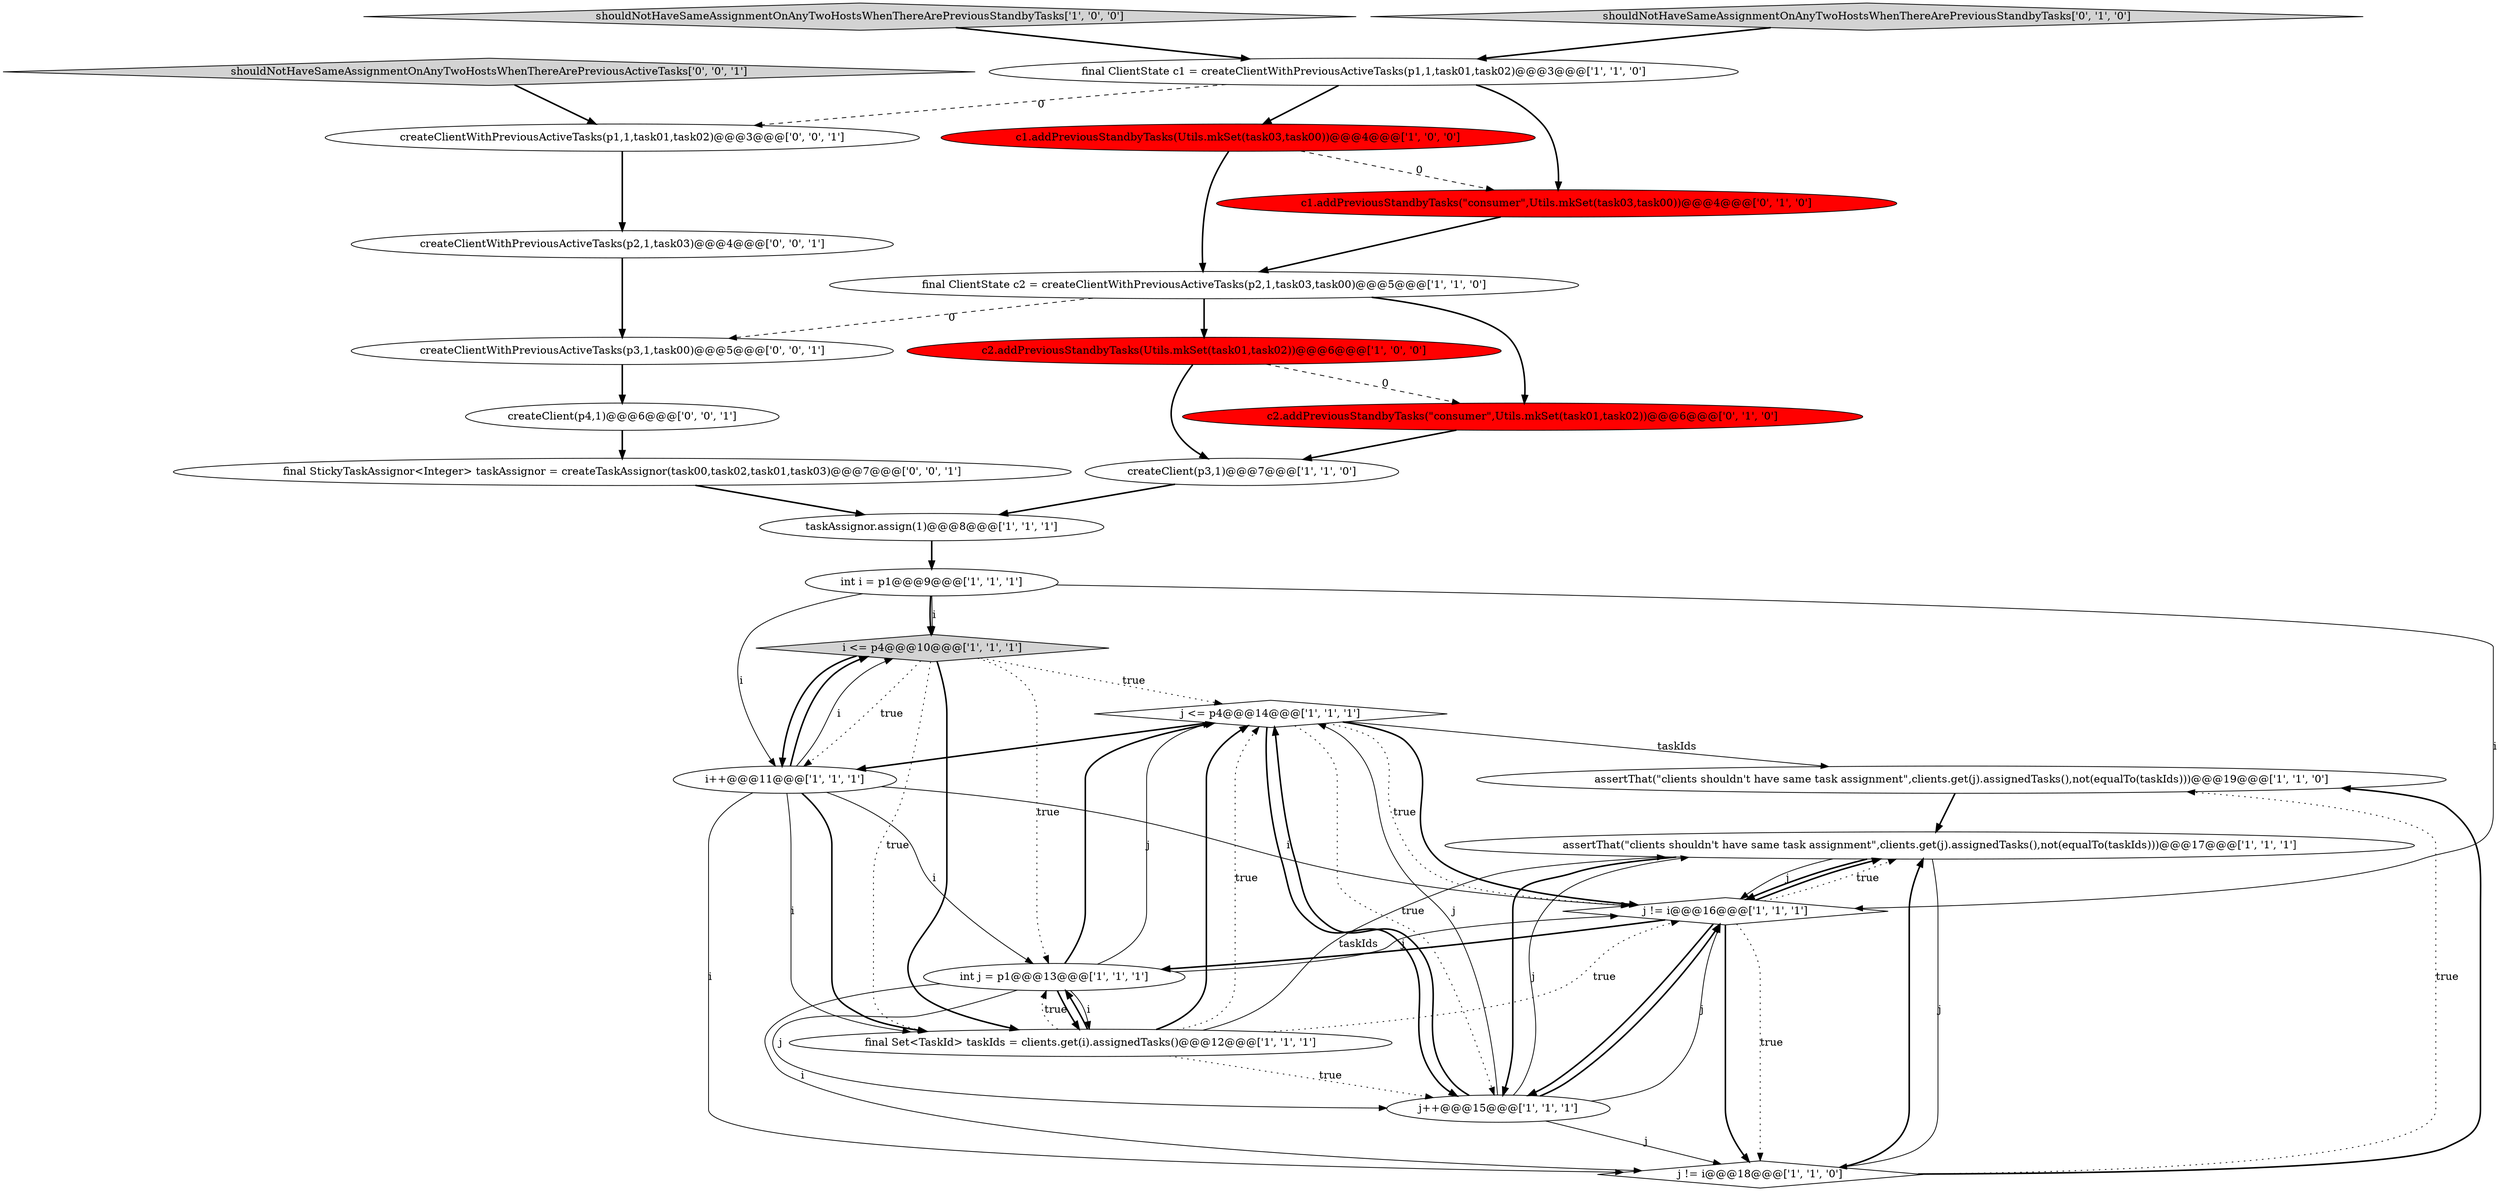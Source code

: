 digraph {
0 [style = filled, label = "final ClientState c2 = createClientWithPreviousActiveTasks(p2,1,task03,task00)@@@5@@@['1', '1', '0']", fillcolor = white, shape = ellipse image = "AAA0AAABBB1BBB"];
7 [style = filled, label = "int i = p1@@@9@@@['1', '1', '1']", fillcolor = white, shape = ellipse image = "AAA0AAABBB1BBB"];
11 [style = filled, label = "assertThat(\"clients shouldn't have same task assignment\",clients.get(j).assignedTasks(),not(equalTo(taskIds)))@@@19@@@['1', '1', '0']", fillcolor = white, shape = ellipse image = "AAA0AAABBB1BBB"];
8 [style = filled, label = "c1.addPreviousStandbyTasks(Utils.mkSet(task03,task00))@@@4@@@['1', '0', '0']", fillcolor = red, shape = ellipse image = "AAA1AAABBB1BBB"];
14 [style = filled, label = "c2.addPreviousStandbyTasks(Utils.mkSet(task01,task02))@@@6@@@['1', '0', '0']", fillcolor = red, shape = ellipse image = "AAA1AAABBB1BBB"];
17 [style = filled, label = "assertThat(\"clients shouldn't have same task assignment\",clients.get(j).assignedTasks(),not(equalTo(taskIds)))@@@17@@@['1', '1', '1']", fillcolor = white, shape = ellipse image = "AAA0AAABBB1BBB"];
5 [style = filled, label = "shouldNotHaveSameAssignmentOnAnyTwoHostsWhenThereArePreviousStandbyTasks['1', '0', '0']", fillcolor = lightgray, shape = diamond image = "AAA0AAABBB1BBB"];
16 [style = filled, label = "final ClientState c1 = createClientWithPreviousActiveTasks(p1,1,task01,task02)@@@3@@@['1', '1', '0']", fillcolor = white, shape = ellipse image = "AAA0AAABBB1BBB"];
24 [style = filled, label = "shouldNotHaveSameAssignmentOnAnyTwoHostsWhenThereArePreviousActiveTasks['0', '0', '1']", fillcolor = lightgray, shape = diamond image = "AAA0AAABBB3BBB"];
1 [style = filled, label = "i <= p4@@@10@@@['1', '1', '1']", fillcolor = lightgray, shape = diamond image = "AAA0AAABBB1BBB"];
9 [style = filled, label = "j <= p4@@@14@@@['1', '1', '1']", fillcolor = white, shape = diamond image = "AAA0AAABBB1BBB"];
18 [style = filled, label = "c1.addPreviousStandbyTasks(\"consumer\",Utils.mkSet(task03,task00))@@@4@@@['0', '1', '0']", fillcolor = red, shape = ellipse image = "AAA1AAABBB2BBB"];
4 [style = filled, label = "i++@@@11@@@['1', '1', '1']", fillcolor = white, shape = ellipse image = "AAA0AAABBB1BBB"];
10 [style = filled, label = "createClient(p3,1)@@@7@@@['1', '1', '0']", fillcolor = white, shape = ellipse image = "AAA0AAABBB1BBB"];
19 [style = filled, label = "shouldNotHaveSameAssignmentOnAnyTwoHostsWhenThereArePreviousStandbyTasks['0', '1', '0']", fillcolor = lightgray, shape = diamond image = "AAA0AAABBB2BBB"];
6 [style = filled, label = "int j = p1@@@13@@@['1', '1', '1']", fillcolor = white, shape = ellipse image = "AAA0AAABBB1BBB"];
25 [style = filled, label = "createClientWithPreviousActiveTasks(p2,1,task03)@@@4@@@['0', '0', '1']", fillcolor = white, shape = ellipse image = "AAA0AAABBB3BBB"];
23 [style = filled, label = "final StickyTaskAssignor<Integer> taskAssignor = createTaskAssignor(task00,task02,task01,task03)@@@7@@@['0', '0', '1']", fillcolor = white, shape = ellipse image = "AAA0AAABBB3BBB"];
26 [style = filled, label = "createClientWithPreviousActiveTasks(p1,1,task01,task02)@@@3@@@['0', '0', '1']", fillcolor = white, shape = ellipse image = "AAA0AAABBB3BBB"];
2 [style = filled, label = "j != i@@@16@@@['1', '1', '1']", fillcolor = white, shape = diamond image = "AAA0AAABBB1BBB"];
12 [style = filled, label = "taskAssignor.assign(1)@@@8@@@['1', '1', '1']", fillcolor = white, shape = ellipse image = "AAA0AAABBB1BBB"];
22 [style = filled, label = "createClient(p4,1)@@@6@@@['0', '0', '1']", fillcolor = white, shape = ellipse image = "AAA0AAABBB3BBB"];
21 [style = filled, label = "createClientWithPreviousActiveTasks(p3,1,task00)@@@5@@@['0', '0', '1']", fillcolor = white, shape = ellipse image = "AAA0AAABBB3BBB"];
15 [style = filled, label = "j++@@@15@@@['1', '1', '1']", fillcolor = white, shape = ellipse image = "AAA0AAABBB1BBB"];
3 [style = filled, label = "final Set<TaskId> taskIds = clients.get(i).assignedTasks()@@@12@@@['1', '1', '1']", fillcolor = white, shape = ellipse image = "AAA0AAABBB1BBB"];
20 [style = filled, label = "c2.addPreviousStandbyTasks(\"consumer\",Utils.mkSet(task01,task02))@@@6@@@['0', '1', '0']", fillcolor = red, shape = ellipse image = "AAA1AAABBB2BBB"];
13 [style = filled, label = "j != i@@@18@@@['1', '1', '0']", fillcolor = white, shape = diamond image = "AAA0AAABBB1BBB"];
2->17 [style = bold, label=""];
15->13 [style = solid, label="j"];
17->13 [style = solid, label="j"];
6->3 [style = bold, label=""];
4->3 [style = bold, label=""];
1->4 [style = bold, label=""];
15->2 [style = bold, label=""];
16->18 [style = bold, label=""];
7->1 [style = bold, label=""];
3->17 [style = solid, label="taskIds"];
17->2 [style = solid, label="j"];
16->8 [style = bold, label=""];
9->2 [style = bold, label=""];
7->2 [style = solid, label="i"];
2->6 [style = bold, label=""];
1->3 [style = dotted, label="true"];
9->4 [style = bold, label=""];
26->25 [style = bold, label=""];
7->1 [style = solid, label="i"];
15->9 [style = solid, label="j"];
2->17 [style = dotted, label="true"];
1->3 [style = bold, label=""];
4->1 [style = solid, label="i"];
14->10 [style = bold, label=""];
14->20 [style = dashed, label="0"];
3->6 [style = bold, label=""];
9->11 [style = solid, label="taskIds"];
4->3 [style = solid, label="i"];
6->15 [style = solid, label="j"];
15->17 [style = solid, label="j"];
1->4 [style = dotted, label="true"];
3->9 [style = dotted, label="true"];
3->6 [style = dotted, label="true"];
13->11 [style = bold, label=""];
22->23 [style = bold, label=""];
6->13 [style = solid, label="i"];
12->7 [style = bold, label=""];
4->13 [style = solid, label="i"];
7->4 [style = solid, label="i"];
19->16 [style = bold, label=""];
2->13 [style = bold, label=""];
20->10 [style = bold, label=""];
4->6 [style = solid, label="i"];
8->0 [style = bold, label=""];
3->9 [style = bold, label=""];
5->16 [style = bold, label=""];
15->2 [style = solid, label="j"];
24->26 [style = bold, label=""];
13->17 [style = bold, label=""];
4->2 [style = solid, label="i"];
0->14 [style = bold, label=""];
6->9 [style = solid, label="j"];
16->26 [style = dashed, label="0"];
17->2 [style = bold, label=""];
21->22 [style = bold, label=""];
10->12 [style = bold, label=""];
9->15 [style = bold, label=""];
15->9 [style = bold, label=""];
9->2 [style = dotted, label="true"];
1->9 [style = dotted, label="true"];
3->15 [style = dotted, label="true"];
0->21 [style = dashed, label="0"];
2->15 [style = bold, label=""];
17->15 [style = bold, label=""];
11->17 [style = bold, label=""];
13->11 [style = dotted, label="true"];
0->20 [style = bold, label=""];
23->12 [style = bold, label=""];
4->1 [style = bold, label=""];
1->6 [style = dotted, label="true"];
9->15 [style = dotted, label="true"];
8->18 [style = dashed, label="0"];
6->2 [style = solid, label="j"];
6->9 [style = bold, label=""];
18->0 [style = bold, label=""];
6->3 [style = solid, label="i"];
2->13 [style = dotted, label="true"];
25->21 [style = bold, label=""];
3->2 [style = dotted, label="true"];
}
